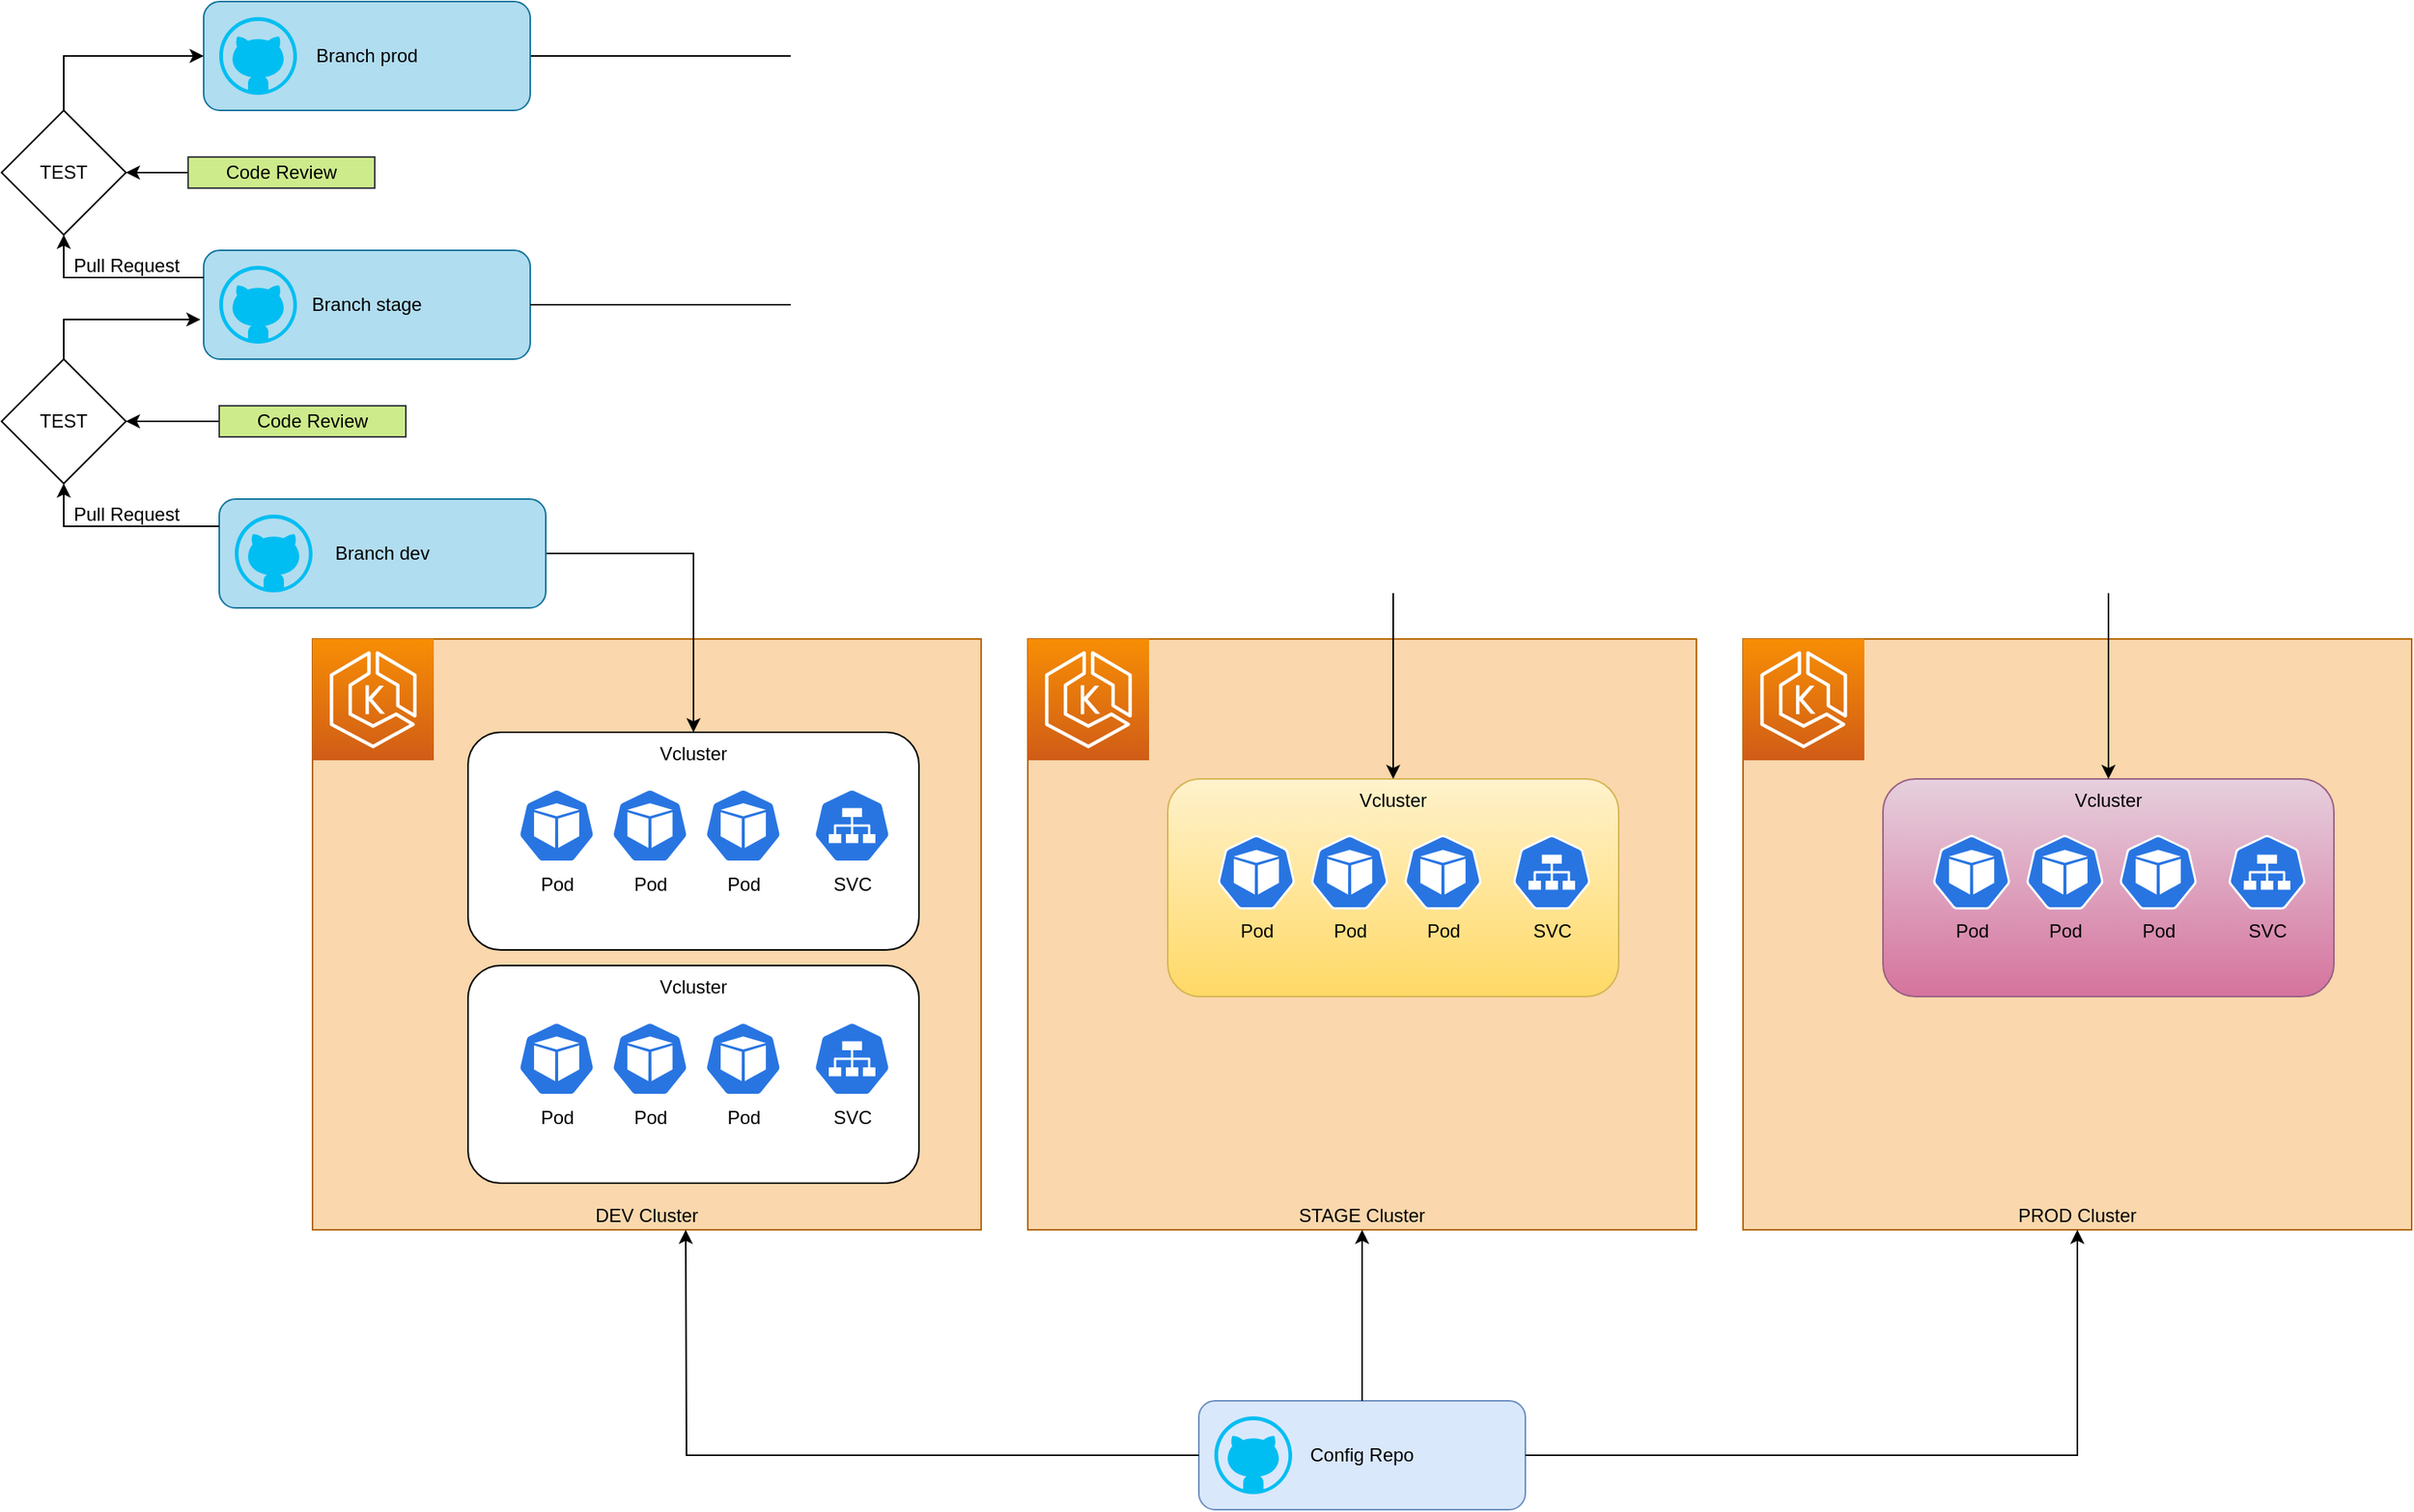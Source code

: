 <mxfile version="17.4.0" type="device"><diagram id="sQ5xJ5jIQyMblOVYRW8y" name="Page-1"><mxGraphModel dx="2866" dy="1504" grid="1" gridSize="10" guides="1" tooltips="1" connect="1" arrows="1" fold="1" page="0" pageScale="1" pageWidth="827" pageHeight="1169" math="0" shadow="0"><root><mxCell id="0"/><mxCell id="1" parent="0"/><mxCell id="s3SzVI7NopsKcc0FO_99-3" value="" style="group" vertex="1" connectable="0" parent="1"><mxGeometry x="270" y="880" width="210" height="70" as="geometry"/></mxCell><mxCell id="s3SzVI7NopsKcc0FO_99-2" value="Config Repo" style="rounded=1;whiteSpace=wrap;html=1;fillColor=#dae8fc;strokeColor=#6c8ebf;" vertex="1" parent="s3SzVI7NopsKcc0FO_99-3"><mxGeometry width="210" height="70" as="geometry"/></mxCell><mxCell id="s3SzVI7NopsKcc0FO_99-1" value="" style="verticalLabelPosition=bottom;html=1;verticalAlign=top;align=center;strokeColor=none;fillColor=#00BEF2;shape=mxgraph.azure.github_code;pointerEvents=1;" vertex="1" parent="s3SzVI7NopsKcc0FO_99-3"><mxGeometry x="10" y="10" width="50" height="50" as="geometry"/></mxCell><mxCell id="s3SzVI7NopsKcc0FO_99-9" value="" style="group" vertex="1" connectable="0" parent="1"><mxGeometry x="-300" y="390" width="430" height="380" as="geometry"/></mxCell><mxCell id="s3SzVI7NopsKcc0FO_99-8" value="DEV Cluster" style="rounded=0;whiteSpace=wrap;html=1;verticalAlign=bottom;fillColor=#fad7ac;strokeColor=#b46504;" vertex="1" parent="s3SzVI7NopsKcc0FO_99-9"><mxGeometry width="430" height="380" as="geometry"/></mxCell><mxCell id="s3SzVI7NopsKcc0FO_99-7" value="" style="sketch=0;points=[[0,0,0],[0.25,0,0],[0.5,0,0],[0.75,0,0],[1,0,0],[0,1,0],[0.25,1,0],[0.5,1,0],[0.75,1,0],[1,1,0],[0,0.25,0],[0,0.5,0],[0,0.75,0],[1,0.25,0],[1,0.5,0],[1,0.75,0]];outlineConnect=0;fontColor=#232F3E;gradientColor=#F78E04;gradientDirection=north;fillColor=#D05C17;strokeColor=#ffffff;dashed=0;verticalLabelPosition=bottom;verticalAlign=top;align=center;html=1;fontSize=12;fontStyle=0;aspect=fixed;shape=mxgraph.aws4.resourceIcon;resIcon=mxgraph.aws4.eks;" vertex="1" parent="s3SzVI7NopsKcc0FO_99-9"><mxGeometry width="78" height="78" as="geometry"/></mxCell><mxCell id="s3SzVI7NopsKcc0FO_99-28" value="" style="group" vertex="1" connectable="0" parent="s3SzVI7NopsKcc0FO_99-9"><mxGeometry x="100" y="60" width="290" height="140" as="geometry"/></mxCell><mxCell id="s3SzVI7NopsKcc0FO_99-17" value="Vcluster" style="rounded=1;whiteSpace=wrap;html=1;verticalAlign=top;" vertex="1" parent="s3SzVI7NopsKcc0FO_99-28"><mxGeometry width="290" height="140" as="geometry"/></mxCell><mxCell id="s3SzVI7NopsKcc0FO_99-19" value="Pod" style="sketch=0;html=1;dashed=0;whitespace=wrap;fillColor=#2875E2;strokeColor=#ffffff;points=[[0.005,0.63,0],[0.1,0.2,0],[0.9,0.2,0],[0.5,0,0],[0.995,0.63,0],[0.72,0.99,0],[0.5,1,0],[0.28,0.99,0]];shape=mxgraph.kubernetes.icon;prIcon=pod;verticalAlign=top;labelPosition=center;verticalLabelPosition=bottom;align=center;" vertex="1" parent="s3SzVI7NopsKcc0FO_99-28"><mxGeometry x="32" y="36" width="50" height="48" as="geometry"/></mxCell><mxCell id="s3SzVI7NopsKcc0FO_99-25" value="Pod" style="sketch=0;html=1;dashed=0;whitespace=wrap;fillColor=#2875E2;strokeColor=#ffffff;points=[[0.005,0.63,0],[0.1,0.2,0],[0.9,0.2,0],[0.5,0,0],[0.995,0.63,0],[0.72,0.99,0],[0.5,1,0],[0.28,0.99,0]];shape=mxgraph.kubernetes.icon;prIcon=pod;verticalAlign=top;labelPosition=center;verticalLabelPosition=bottom;align=center;" vertex="1" parent="s3SzVI7NopsKcc0FO_99-28"><mxGeometry x="92" y="36" width="50" height="48" as="geometry"/></mxCell><mxCell id="s3SzVI7NopsKcc0FO_99-26" value="Pod" style="sketch=0;html=1;dashed=0;whitespace=wrap;fillColor=#2875E2;strokeColor=#ffffff;points=[[0.005,0.63,0],[0.1,0.2,0],[0.9,0.2,0],[0.5,0,0],[0.995,0.63,0],[0.72,0.99,0],[0.5,1,0],[0.28,0.99,0]];shape=mxgraph.kubernetes.icon;prIcon=pod;verticalAlign=top;labelPosition=center;verticalLabelPosition=bottom;align=center;" vertex="1" parent="s3SzVI7NopsKcc0FO_99-28"><mxGeometry x="152" y="36" width="50" height="48" as="geometry"/></mxCell><mxCell id="s3SzVI7NopsKcc0FO_99-27" value="SVC" style="sketch=0;html=1;dashed=0;whitespace=wrap;fillColor=#2875E2;strokeColor=#ffffff;points=[[0.005,0.63,0],[0.1,0.2,0],[0.9,0.2,0],[0.5,0,0],[0.995,0.63,0],[0.72,0.99,0],[0.5,1,0],[0.28,0.99,0]];shape=mxgraph.kubernetes.icon;prIcon=svc;verticalAlign=top;labelPosition=center;verticalLabelPosition=bottom;align=center;" vertex="1" parent="s3SzVI7NopsKcc0FO_99-28"><mxGeometry x="222" y="36" width="50" height="48" as="geometry"/></mxCell><mxCell id="s3SzVI7NopsKcc0FO_99-29" value="" style="group" vertex="1" connectable="0" parent="s3SzVI7NopsKcc0FO_99-9"><mxGeometry x="100" y="210" width="290" height="140" as="geometry"/></mxCell><mxCell id="s3SzVI7NopsKcc0FO_99-30" value="Vcluster" style="rounded=1;whiteSpace=wrap;html=1;verticalAlign=top;" vertex="1" parent="s3SzVI7NopsKcc0FO_99-29"><mxGeometry width="290" height="140" as="geometry"/></mxCell><mxCell id="s3SzVI7NopsKcc0FO_99-31" value="Pod" style="sketch=0;html=1;dashed=0;whitespace=wrap;fillColor=#2875E2;strokeColor=#ffffff;points=[[0.005,0.63,0],[0.1,0.2,0],[0.9,0.2,0],[0.5,0,0],[0.995,0.63,0],[0.72,0.99,0],[0.5,1,0],[0.28,0.99,0]];shape=mxgraph.kubernetes.icon;prIcon=pod;verticalAlign=top;labelPosition=center;verticalLabelPosition=bottom;align=center;" vertex="1" parent="s3SzVI7NopsKcc0FO_99-29"><mxGeometry x="32" y="36" width="50" height="48" as="geometry"/></mxCell><mxCell id="s3SzVI7NopsKcc0FO_99-32" value="Pod" style="sketch=0;html=1;dashed=0;whitespace=wrap;fillColor=#2875E2;strokeColor=#ffffff;points=[[0.005,0.63,0],[0.1,0.2,0],[0.9,0.2,0],[0.5,0,0],[0.995,0.63,0],[0.72,0.99,0],[0.5,1,0],[0.28,0.99,0]];shape=mxgraph.kubernetes.icon;prIcon=pod;verticalAlign=top;labelPosition=center;verticalLabelPosition=bottom;align=center;" vertex="1" parent="s3SzVI7NopsKcc0FO_99-29"><mxGeometry x="92" y="36" width="50" height="48" as="geometry"/></mxCell><mxCell id="s3SzVI7NopsKcc0FO_99-33" value="Pod" style="sketch=0;html=1;dashed=0;whitespace=wrap;fillColor=#2875E2;strokeColor=#ffffff;points=[[0.005,0.63,0],[0.1,0.2,0],[0.9,0.2,0],[0.5,0,0],[0.995,0.63,0],[0.72,0.99,0],[0.5,1,0],[0.28,0.99,0]];shape=mxgraph.kubernetes.icon;prIcon=pod;verticalAlign=top;labelPosition=center;verticalLabelPosition=bottom;align=center;" vertex="1" parent="s3SzVI7NopsKcc0FO_99-29"><mxGeometry x="152" y="36" width="50" height="48" as="geometry"/></mxCell><mxCell id="s3SzVI7NopsKcc0FO_99-34" value="SVC" style="sketch=0;html=1;dashed=0;whitespace=wrap;fillColor=#2875E2;strokeColor=#ffffff;points=[[0.005,0.63,0],[0.1,0.2,0],[0.9,0.2,0],[0.5,0,0],[0.995,0.63,0],[0.72,0.99,0],[0.5,1,0],[0.28,0.99,0]];shape=mxgraph.kubernetes.icon;prIcon=svc;verticalAlign=top;labelPosition=center;verticalLabelPosition=bottom;align=center;" vertex="1" parent="s3SzVI7NopsKcc0FO_99-29"><mxGeometry x="222" y="36" width="50" height="48" as="geometry"/></mxCell><mxCell id="s3SzVI7NopsKcc0FO_99-10" value="" style="group" vertex="1" connectable="0" parent="1"><mxGeometry x="160" y="390" width="430" height="380" as="geometry"/></mxCell><mxCell id="s3SzVI7NopsKcc0FO_99-11" value="STAGE Cluster" style="rounded=0;whiteSpace=wrap;html=1;verticalAlign=bottom;fillColor=#fad7ac;strokeColor=#b46504;" vertex="1" parent="s3SzVI7NopsKcc0FO_99-10"><mxGeometry width="430" height="380" as="geometry"/></mxCell><mxCell id="s3SzVI7NopsKcc0FO_99-12" value="" style="sketch=0;points=[[0,0,0],[0.25,0,0],[0.5,0,0],[0.75,0,0],[1,0,0],[0,1,0],[0.25,1,0],[0.5,1,0],[0.75,1,0],[1,1,0],[0,0.25,0],[0,0.5,0],[0,0.75,0],[1,0.25,0],[1,0.5,0],[1,0.75,0]];outlineConnect=0;fontColor=#232F3E;gradientColor=#F78E04;gradientDirection=north;fillColor=#D05C17;strokeColor=#ffffff;dashed=0;verticalLabelPosition=bottom;verticalAlign=top;align=center;html=1;fontSize=12;fontStyle=0;aspect=fixed;shape=mxgraph.aws4.resourceIcon;resIcon=mxgraph.aws4.eks;" vertex="1" parent="s3SzVI7NopsKcc0FO_99-10"><mxGeometry width="78" height="78" as="geometry"/></mxCell><mxCell id="s3SzVI7NopsKcc0FO_99-41" value="" style="group" vertex="1" connectable="0" parent="s3SzVI7NopsKcc0FO_99-10"><mxGeometry x="90" y="90" width="290" height="140" as="geometry"/></mxCell><mxCell id="s3SzVI7NopsKcc0FO_99-42" value="Vcluster" style="rounded=1;whiteSpace=wrap;html=1;verticalAlign=top;fillColor=#fff2cc;strokeColor=#d6b656;gradientColor=#ffd966;" vertex="1" parent="s3SzVI7NopsKcc0FO_99-41"><mxGeometry width="290" height="140" as="geometry"/></mxCell><mxCell id="s3SzVI7NopsKcc0FO_99-43" value="Pod" style="sketch=0;html=1;dashed=0;whitespace=wrap;fillColor=#2875E2;strokeColor=#ffffff;points=[[0.005,0.63,0],[0.1,0.2,0],[0.9,0.2,0],[0.5,0,0],[0.995,0.63,0],[0.72,0.99,0],[0.5,1,0],[0.28,0.99,0]];shape=mxgraph.kubernetes.icon;prIcon=pod;verticalAlign=top;labelPosition=center;verticalLabelPosition=bottom;align=center;" vertex="1" parent="s3SzVI7NopsKcc0FO_99-41"><mxGeometry x="32" y="36" width="50" height="48" as="geometry"/></mxCell><mxCell id="s3SzVI7NopsKcc0FO_99-44" value="Pod" style="sketch=0;html=1;dashed=0;whitespace=wrap;fillColor=#2875E2;strokeColor=#ffffff;points=[[0.005,0.63,0],[0.1,0.2,0],[0.9,0.2,0],[0.5,0,0],[0.995,0.63,0],[0.72,0.99,0],[0.5,1,0],[0.28,0.99,0]];shape=mxgraph.kubernetes.icon;prIcon=pod;verticalAlign=top;labelPosition=center;verticalLabelPosition=bottom;align=center;" vertex="1" parent="s3SzVI7NopsKcc0FO_99-41"><mxGeometry x="92" y="36" width="50" height="48" as="geometry"/></mxCell><mxCell id="s3SzVI7NopsKcc0FO_99-45" value="Pod" style="sketch=0;html=1;dashed=0;whitespace=wrap;fillColor=#2875E2;strokeColor=#ffffff;points=[[0.005,0.63,0],[0.1,0.2,0],[0.9,0.2,0],[0.5,0,0],[0.995,0.63,0],[0.72,0.99,0],[0.5,1,0],[0.28,0.99,0]];shape=mxgraph.kubernetes.icon;prIcon=pod;verticalAlign=top;labelPosition=center;verticalLabelPosition=bottom;align=center;" vertex="1" parent="s3SzVI7NopsKcc0FO_99-41"><mxGeometry x="152" y="36" width="50" height="48" as="geometry"/></mxCell><mxCell id="s3SzVI7NopsKcc0FO_99-46" value="SVC" style="sketch=0;html=1;dashed=0;whitespace=wrap;fillColor=#2875E2;strokeColor=#ffffff;points=[[0.005,0.63,0],[0.1,0.2,0],[0.9,0.2,0],[0.5,0,0],[0.995,0.63,0],[0.72,0.99,0],[0.5,1,0],[0.28,0.99,0]];shape=mxgraph.kubernetes.icon;prIcon=svc;verticalAlign=top;labelPosition=center;verticalLabelPosition=bottom;align=center;" vertex="1" parent="s3SzVI7NopsKcc0FO_99-41"><mxGeometry x="222" y="36" width="50" height="48" as="geometry"/></mxCell><mxCell id="s3SzVI7NopsKcc0FO_99-13" value="" style="group" vertex="1" connectable="0" parent="1"><mxGeometry x="620" y="390" width="430" height="380" as="geometry"/></mxCell><mxCell id="s3SzVI7NopsKcc0FO_99-14" value="PROD Cluster" style="rounded=0;whiteSpace=wrap;html=1;verticalAlign=bottom;fillColor=#fad7ac;strokeColor=#b46504;" vertex="1" parent="s3SzVI7NopsKcc0FO_99-13"><mxGeometry width="430" height="380" as="geometry"/></mxCell><mxCell id="s3SzVI7NopsKcc0FO_99-15" value="" style="sketch=0;points=[[0,0,0],[0.25,0,0],[0.5,0,0],[0.75,0,0],[1,0,0],[0,1,0],[0.25,1,0],[0.5,1,0],[0.75,1,0],[1,1,0],[0,0.25,0],[0,0.5,0],[0,0.75,0],[1,0.25,0],[1,0.5,0],[1,0.75,0]];outlineConnect=0;fontColor=#232F3E;gradientColor=#F78E04;gradientDirection=north;fillColor=#D05C17;strokeColor=#ffffff;dashed=0;verticalLabelPosition=bottom;verticalAlign=top;align=center;html=1;fontSize=12;fontStyle=0;aspect=fixed;shape=mxgraph.aws4.resourceIcon;resIcon=mxgraph.aws4.eks;" vertex="1" parent="s3SzVI7NopsKcc0FO_99-13"><mxGeometry width="78" height="78" as="geometry"/></mxCell><mxCell id="s3SzVI7NopsKcc0FO_99-47" value="" style="group" vertex="1" connectable="0" parent="s3SzVI7NopsKcc0FO_99-13"><mxGeometry x="90" y="90" width="290" height="140" as="geometry"/></mxCell><mxCell id="s3SzVI7NopsKcc0FO_99-48" value="Vcluster" style="rounded=1;whiteSpace=wrap;html=1;verticalAlign=top;fillColor=#e6d0de;gradientColor=#d5739d;strokeColor=#996185;" vertex="1" parent="s3SzVI7NopsKcc0FO_99-47"><mxGeometry width="290" height="140" as="geometry"/></mxCell><mxCell id="s3SzVI7NopsKcc0FO_99-49" value="Pod" style="sketch=0;html=1;dashed=0;whitespace=wrap;fillColor=#2875E2;strokeColor=#ffffff;points=[[0.005,0.63,0],[0.1,0.2,0],[0.9,0.2,0],[0.5,0,0],[0.995,0.63,0],[0.72,0.99,0],[0.5,1,0],[0.28,0.99,0]];shape=mxgraph.kubernetes.icon;prIcon=pod;verticalAlign=top;labelPosition=center;verticalLabelPosition=bottom;align=center;" vertex="1" parent="s3SzVI7NopsKcc0FO_99-47"><mxGeometry x="32" y="36" width="50" height="48" as="geometry"/></mxCell><mxCell id="s3SzVI7NopsKcc0FO_99-50" value="Pod" style="sketch=0;html=1;dashed=0;whitespace=wrap;fillColor=#2875E2;strokeColor=#ffffff;points=[[0.005,0.63,0],[0.1,0.2,0],[0.9,0.2,0],[0.5,0,0],[0.995,0.63,0],[0.72,0.99,0],[0.5,1,0],[0.28,0.99,0]];shape=mxgraph.kubernetes.icon;prIcon=pod;verticalAlign=top;labelPosition=center;verticalLabelPosition=bottom;align=center;" vertex="1" parent="s3SzVI7NopsKcc0FO_99-47"><mxGeometry x="92" y="36" width="50" height="48" as="geometry"/></mxCell><mxCell id="s3SzVI7NopsKcc0FO_99-51" value="Pod" style="sketch=0;html=1;dashed=0;whitespace=wrap;fillColor=#2875E2;strokeColor=#ffffff;points=[[0.005,0.63,0],[0.1,0.2,0],[0.9,0.2,0],[0.5,0,0],[0.995,0.63,0],[0.72,0.99,0],[0.5,1,0],[0.28,0.99,0]];shape=mxgraph.kubernetes.icon;prIcon=pod;verticalAlign=top;labelPosition=center;verticalLabelPosition=bottom;align=center;" vertex="1" parent="s3SzVI7NopsKcc0FO_99-47"><mxGeometry x="152" y="36" width="50" height="48" as="geometry"/></mxCell><mxCell id="s3SzVI7NopsKcc0FO_99-52" value="SVC" style="sketch=0;html=1;dashed=0;whitespace=wrap;fillColor=#2875E2;strokeColor=#ffffff;points=[[0.005,0.63,0],[0.1,0.2,0],[0.9,0.2,0],[0.5,0,0],[0.995,0.63,0],[0.72,0.99,0],[0.5,1,0],[0.28,0.99,0]];shape=mxgraph.kubernetes.icon;prIcon=svc;verticalAlign=top;labelPosition=center;verticalLabelPosition=bottom;align=center;" vertex="1" parent="s3SzVI7NopsKcc0FO_99-47"><mxGeometry x="222" y="36" width="50" height="48" as="geometry"/></mxCell><mxCell id="s3SzVI7NopsKcc0FO_99-16" value="" style="group" vertex="1" connectable="0" parent="1"><mxGeometry x="-370" y="140" width="210" height="70" as="geometry"/></mxCell><mxCell id="s3SzVI7NopsKcc0FO_99-5" value="Branch stage" style="rounded=1;whiteSpace=wrap;html=1;fillColor=#b1ddf0;strokeColor=#10739e;" vertex="1" parent="s3SzVI7NopsKcc0FO_99-16"><mxGeometry width="210" height="70" as="geometry"/></mxCell><mxCell id="s3SzVI7NopsKcc0FO_99-6" value="" style="verticalLabelPosition=bottom;html=1;verticalAlign=top;align=center;strokeColor=none;fillColor=#00BEF2;shape=mxgraph.azure.github_code;pointerEvents=1;" vertex="1" parent="s3SzVI7NopsKcc0FO_99-16"><mxGeometry x="10" y="10" width="50" height="50" as="geometry"/></mxCell><mxCell id="s3SzVI7NopsKcc0FO_99-35" style="edgeStyle=orthogonalEdgeStyle;rounded=0;orthogonalLoop=1;jettySize=auto;html=1;exitX=0;exitY=0.5;exitDx=0;exitDy=0;" edge="1" parent="1" source="s3SzVI7NopsKcc0FO_99-2"><mxGeometry relative="1" as="geometry"><mxPoint x="-60" y="770" as="targetPoint"/></mxGeometry></mxCell><mxCell id="s3SzVI7NopsKcc0FO_99-36" style="edgeStyle=orthogonalEdgeStyle;rounded=0;orthogonalLoop=1;jettySize=auto;html=1;exitX=0.5;exitY=0;exitDx=0;exitDy=0;" edge="1" parent="1" source="s3SzVI7NopsKcc0FO_99-2" target="s3SzVI7NopsKcc0FO_99-11"><mxGeometry relative="1" as="geometry"/></mxCell><mxCell id="s3SzVI7NopsKcc0FO_99-37" style="edgeStyle=orthogonalEdgeStyle;rounded=0;orthogonalLoop=1;jettySize=auto;html=1;exitX=1;exitY=0.5;exitDx=0;exitDy=0;entryX=0.5;entryY=1;entryDx=0;entryDy=0;" edge="1" parent="1" source="s3SzVI7NopsKcc0FO_99-2" target="s3SzVI7NopsKcc0FO_99-14"><mxGeometry relative="1" as="geometry"/></mxCell><mxCell id="s3SzVI7NopsKcc0FO_99-38" style="edgeStyle=orthogonalEdgeStyle;rounded=0;orthogonalLoop=1;jettySize=auto;html=1;exitX=1;exitY=0.5;exitDx=0;exitDy=0;entryX=0.5;entryY=0;entryDx=0;entryDy=0;" edge="1" parent="1" source="s3SzVI7NopsKcc0FO_99-60" target="s3SzVI7NopsKcc0FO_99-17"><mxGeometry relative="1" as="geometry"/></mxCell><mxCell id="s3SzVI7NopsKcc0FO_99-39" style="edgeStyle=orthogonalEdgeStyle;rounded=0;orthogonalLoop=1;jettySize=auto;html=1;exitX=1;exitY=0.5;exitDx=0;exitDy=0;entryX=0.5;entryY=0;entryDx=0;entryDy=0;" edge="1" parent="1" source="s3SzVI7NopsKcc0FO_99-5" target="s3SzVI7NopsKcc0FO_99-42"><mxGeometry relative="1" as="geometry"/></mxCell><mxCell id="s3SzVI7NopsKcc0FO_99-40" style="edgeStyle=orthogonalEdgeStyle;rounded=0;orthogonalLoop=1;jettySize=auto;html=1;exitX=1;exitY=0.5;exitDx=0;exitDy=0;entryX=0.5;entryY=0;entryDx=0;entryDy=0;" edge="1" parent="1" source="s3SzVI7NopsKcc0FO_99-57" target="s3SzVI7NopsKcc0FO_99-48"><mxGeometry relative="1" as="geometry"/></mxCell><mxCell id="s3SzVI7NopsKcc0FO_99-56" value="" style="group" vertex="1" connectable="0" parent="1"><mxGeometry x="-370" y="-20" width="210" height="70" as="geometry"/></mxCell><mxCell id="s3SzVI7NopsKcc0FO_99-57" value="Branch prod" style="rounded=1;whiteSpace=wrap;html=1;fillColor=#b1ddf0;strokeColor=#10739e;" vertex="1" parent="s3SzVI7NopsKcc0FO_99-56"><mxGeometry width="210" height="70" as="geometry"/></mxCell><mxCell id="s3SzVI7NopsKcc0FO_99-58" value="" style="verticalLabelPosition=bottom;html=1;verticalAlign=top;align=center;strokeColor=none;fillColor=#00BEF2;shape=mxgraph.azure.github_code;pointerEvents=1;" vertex="1" parent="s3SzVI7NopsKcc0FO_99-56"><mxGeometry x="10" y="10" width="50" height="50" as="geometry"/></mxCell><mxCell id="s3SzVI7NopsKcc0FO_99-59" value="" style="group" vertex="1" connectable="0" parent="1"><mxGeometry x="-360" y="300" width="210" height="70" as="geometry"/></mxCell><mxCell id="s3SzVI7NopsKcc0FO_99-60" value="Branch dev" style="rounded=1;whiteSpace=wrap;html=1;fillColor=#b1ddf0;strokeColor=#10739e;" vertex="1" parent="s3SzVI7NopsKcc0FO_99-59"><mxGeometry width="210" height="70" as="geometry"/></mxCell><mxCell id="s3SzVI7NopsKcc0FO_99-61" value="" style="verticalLabelPosition=bottom;html=1;verticalAlign=top;align=center;strokeColor=none;fillColor=#00BEF2;shape=mxgraph.azure.github_code;pointerEvents=1;" vertex="1" parent="s3SzVI7NopsKcc0FO_99-59"><mxGeometry x="10" y="10" width="50" height="50" as="geometry"/></mxCell><mxCell id="s3SzVI7NopsKcc0FO_99-64" style="edgeStyle=orthogonalEdgeStyle;rounded=0;orthogonalLoop=1;jettySize=auto;html=1;exitX=0.5;exitY=0;exitDx=0;exitDy=0;entryX=-0.01;entryY=0.636;entryDx=0;entryDy=0;entryPerimeter=0;" edge="1" parent="1" source="s3SzVI7NopsKcc0FO_99-62" target="s3SzVI7NopsKcc0FO_99-5"><mxGeometry relative="1" as="geometry"/></mxCell><mxCell id="s3SzVI7NopsKcc0FO_99-62" value="TEST" style="rhombus;whiteSpace=wrap;html=1;fillColor=default;" vertex="1" parent="1"><mxGeometry x="-500" y="210" width="80" height="80" as="geometry"/></mxCell><mxCell id="s3SzVI7NopsKcc0FO_99-63" style="edgeStyle=orthogonalEdgeStyle;rounded=0;orthogonalLoop=1;jettySize=auto;html=1;exitX=0;exitY=0.25;exitDx=0;exitDy=0;entryX=0.5;entryY=1;entryDx=0;entryDy=0;" edge="1" parent="1" source="s3SzVI7NopsKcc0FO_99-60" target="s3SzVI7NopsKcc0FO_99-62"><mxGeometry relative="1" as="geometry"/></mxCell><mxCell id="s3SzVI7NopsKcc0FO_99-67" style="edgeStyle=orthogonalEdgeStyle;rounded=0;orthogonalLoop=1;jettySize=auto;html=1;exitX=0.5;exitY=0;exitDx=0;exitDy=0;entryX=0;entryY=0.5;entryDx=0;entryDy=0;" edge="1" parent="1" source="s3SzVI7NopsKcc0FO_99-65" target="s3SzVI7NopsKcc0FO_99-57"><mxGeometry relative="1" as="geometry"><mxPoint x="-450" y="10" as="targetPoint"/></mxGeometry></mxCell><mxCell id="s3SzVI7NopsKcc0FO_99-65" value="TEST" style="rhombus;whiteSpace=wrap;html=1;fillColor=default;" vertex="1" parent="1"><mxGeometry x="-500" y="50" width="80" height="80" as="geometry"/></mxCell><mxCell id="s3SzVI7NopsKcc0FO_99-66" style="edgeStyle=orthogonalEdgeStyle;rounded=0;orthogonalLoop=1;jettySize=auto;html=1;exitX=0;exitY=0.25;exitDx=0;exitDy=0;entryX=0.5;entryY=1;entryDx=0;entryDy=0;" edge="1" parent="1" source="s3SzVI7NopsKcc0FO_99-5" target="s3SzVI7NopsKcc0FO_99-65"><mxGeometry relative="1" as="geometry"/></mxCell><mxCell id="s3SzVI7NopsKcc0FO_99-68" value="Pull Request" style="text;html=1;align=center;verticalAlign=middle;resizable=0;points=[];autosize=1;strokeColor=none;fillColor=none;" vertex="1" parent="1"><mxGeometry x="-460" y="140" width="80" height="20" as="geometry"/></mxCell><mxCell id="s3SzVI7NopsKcc0FO_99-71" style="edgeStyle=orthogonalEdgeStyle;rounded=0;orthogonalLoop=1;jettySize=auto;html=1;exitX=0;exitY=0.5;exitDx=0;exitDy=0;" edge="1" parent="1" source="s3SzVI7NopsKcc0FO_99-70" target="s3SzVI7NopsKcc0FO_99-65"><mxGeometry relative="1" as="geometry"/></mxCell><mxCell id="s3SzVI7NopsKcc0FO_99-70" value="Code Review" style="rounded=0;whiteSpace=wrap;html=1;fillColor=#cdeb8b;strokeColor=#36393d;" vertex="1" parent="1"><mxGeometry x="-380" y="80" width="120" height="20" as="geometry"/></mxCell><mxCell id="s3SzVI7NopsKcc0FO_99-74" style="edgeStyle=orthogonalEdgeStyle;rounded=0;orthogonalLoop=1;jettySize=auto;html=1;exitX=0;exitY=0.5;exitDx=0;exitDy=0;entryX=1;entryY=0.5;entryDx=0;entryDy=0;" edge="1" parent="1" source="s3SzVI7NopsKcc0FO_99-72" target="s3SzVI7NopsKcc0FO_99-62"><mxGeometry relative="1" as="geometry"/></mxCell><mxCell id="s3SzVI7NopsKcc0FO_99-72" value="Code Review" style="rounded=0;whiteSpace=wrap;html=1;fillColor=#cdeb8b;strokeColor=#36393d;" vertex="1" parent="1"><mxGeometry x="-360" y="240" width="120" height="20" as="geometry"/></mxCell><mxCell id="s3SzVI7NopsKcc0FO_99-75" value="Pull Request" style="text;html=1;align=center;verticalAlign=middle;resizable=0;points=[];autosize=1;strokeColor=none;fillColor=none;" vertex="1" parent="1"><mxGeometry x="-460" y="300" width="80" height="20" as="geometry"/></mxCell></root></mxGraphModel></diagram></mxfile>